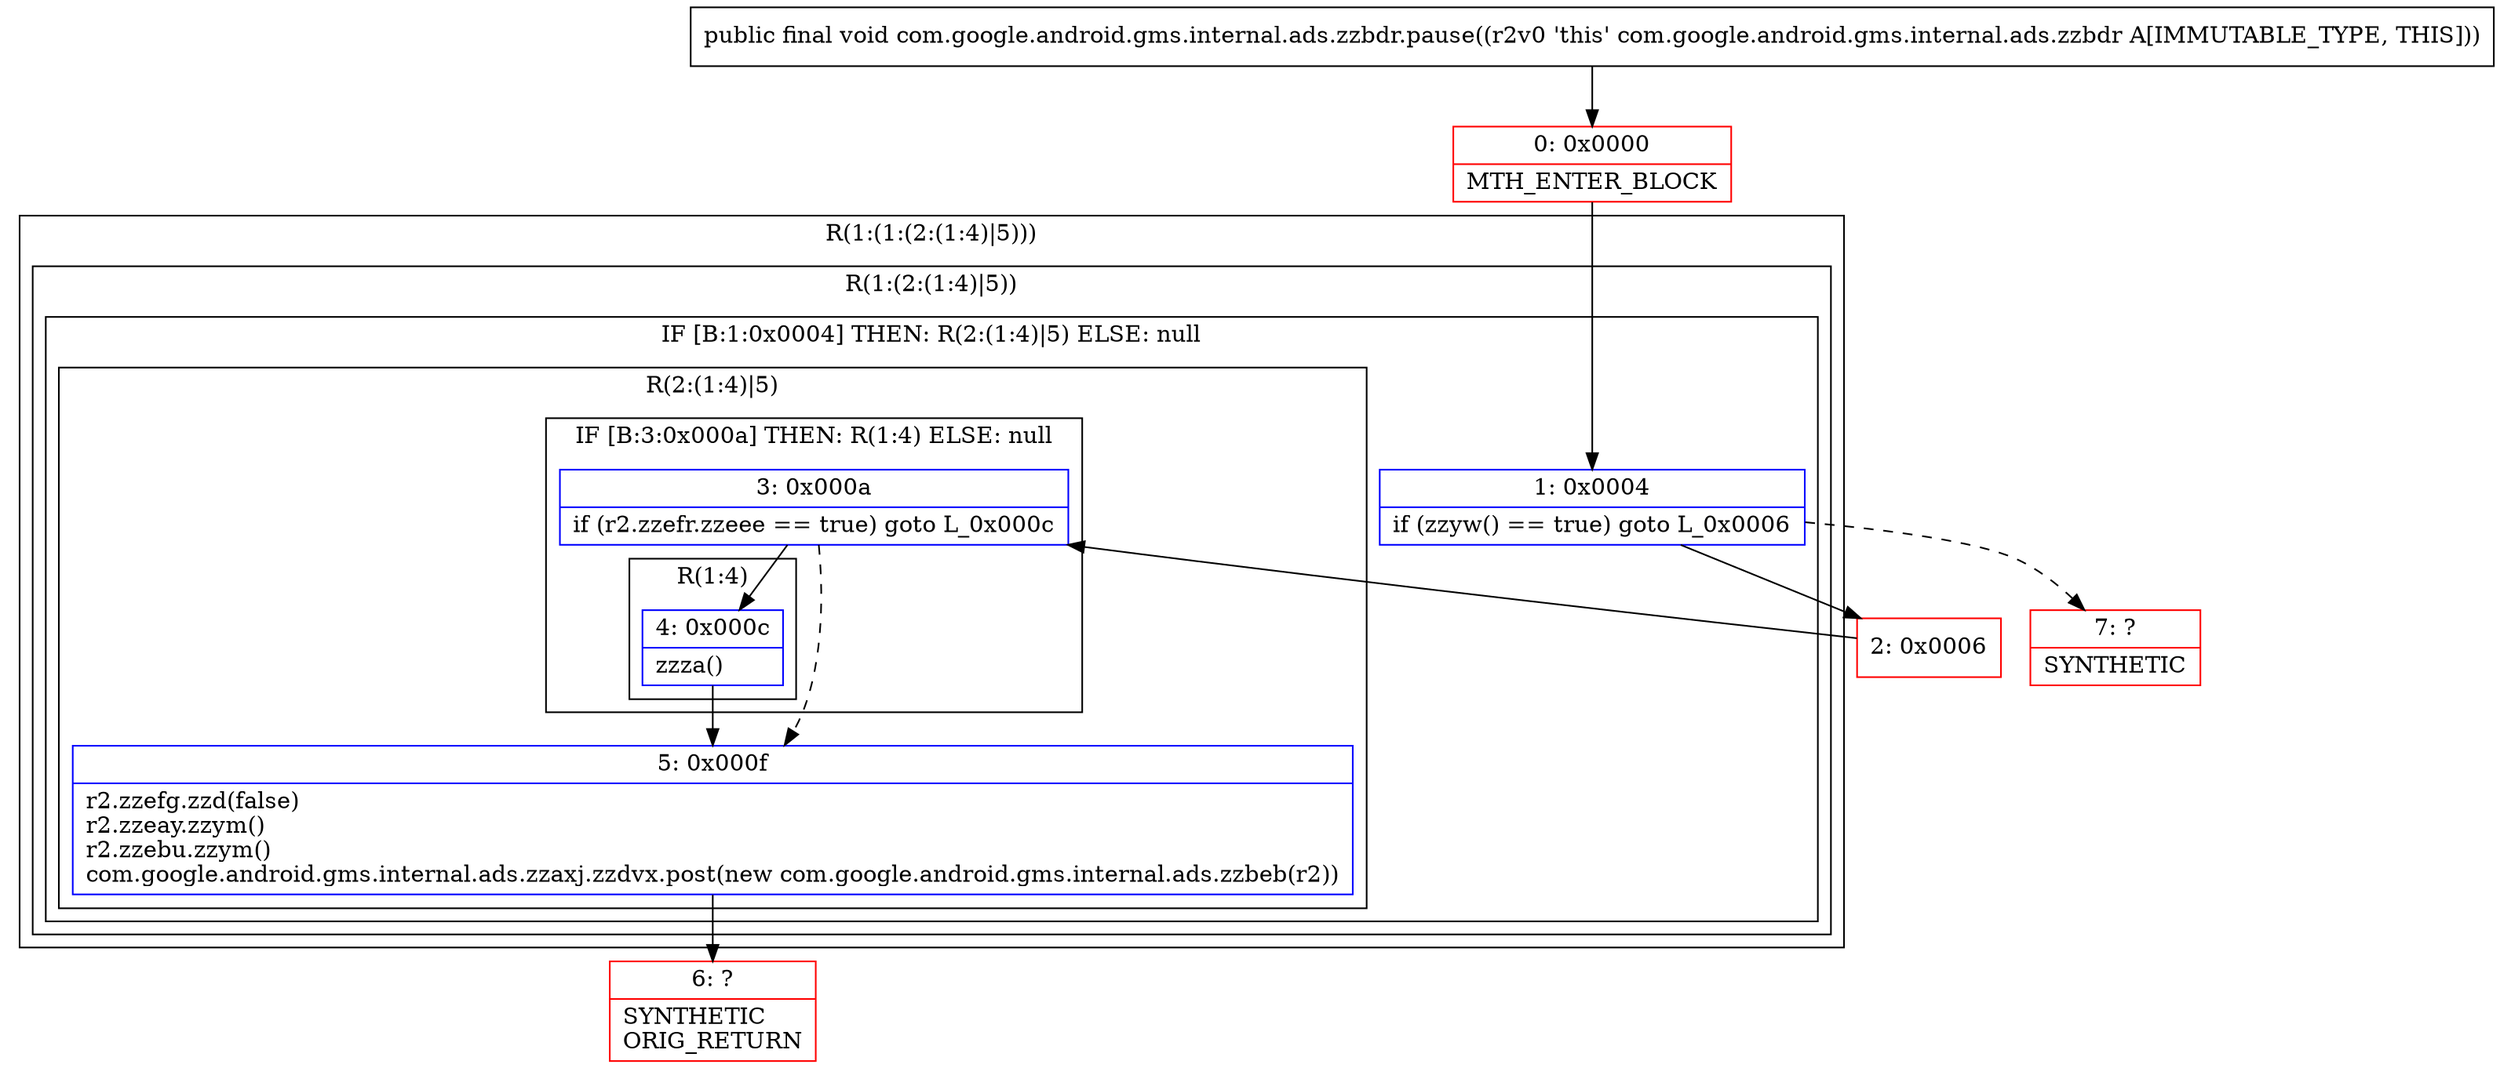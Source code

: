 digraph "CFG forcom.google.android.gms.internal.ads.zzbdr.pause()V" {
subgraph cluster_Region_1699405272 {
label = "R(1:(1:(2:(1:4)|5)))";
node [shape=record,color=blue];
subgraph cluster_Region_1281093292 {
label = "R(1:(2:(1:4)|5))";
node [shape=record,color=blue];
subgraph cluster_IfRegion_1569607006 {
label = "IF [B:1:0x0004] THEN: R(2:(1:4)|5) ELSE: null";
node [shape=record,color=blue];
Node_1 [shape=record,label="{1\:\ 0x0004|if (zzyw() == true) goto L_0x0006\l}"];
subgraph cluster_Region_1483090839 {
label = "R(2:(1:4)|5)";
node [shape=record,color=blue];
subgraph cluster_IfRegion_1802606942 {
label = "IF [B:3:0x000a] THEN: R(1:4) ELSE: null";
node [shape=record,color=blue];
Node_3 [shape=record,label="{3\:\ 0x000a|if (r2.zzefr.zzeee == true) goto L_0x000c\l}"];
subgraph cluster_Region_2018255890 {
label = "R(1:4)";
node [shape=record,color=blue];
Node_4 [shape=record,label="{4\:\ 0x000c|zzza()\l}"];
}
}
Node_5 [shape=record,label="{5\:\ 0x000f|r2.zzefg.zzd(false)\lr2.zzeay.zzym()\lr2.zzebu.zzym()\lcom.google.android.gms.internal.ads.zzaxj.zzdvx.post(new com.google.android.gms.internal.ads.zzbeb(r2))\l}"];
}
}
}
}
Node_0 [shape=record,color=red,label="{0\:\ 0x0000|MTH_ENTER_BLOCK\l}"];
Node_2 [shape=record,color=red,label="{2\:\ 0x0006}"];
Node_6 [shape=record,color=red,label="{6\:\ ?|SYNTHETIC\lORIG_RETURN\l}"];
Node_7 [shape=record,color=red,label="{7\:\ ?|SYNTHETIC\l}"];
MethodNode[shape=record,label="{public final void com.google.android.gms.internal.ads.zzbdr.pause((r2v0 'this' com.google.android.gms.internal.ads.zzbdr A[IMMUTABLE_TYPE, THIS])) }"];
MethodNode -> Node_0;
Node_1 -> Node_2;
Node_1 -> Node_7[style=dashed];
Node_3 -> Node_4;
Node_3 -> Node_5[style=dashed];
Node_4 -> Node_5;
Node_5 -> Node_6;
Node_0 -> Node_1;
Node_2 -> Node_3;
}


